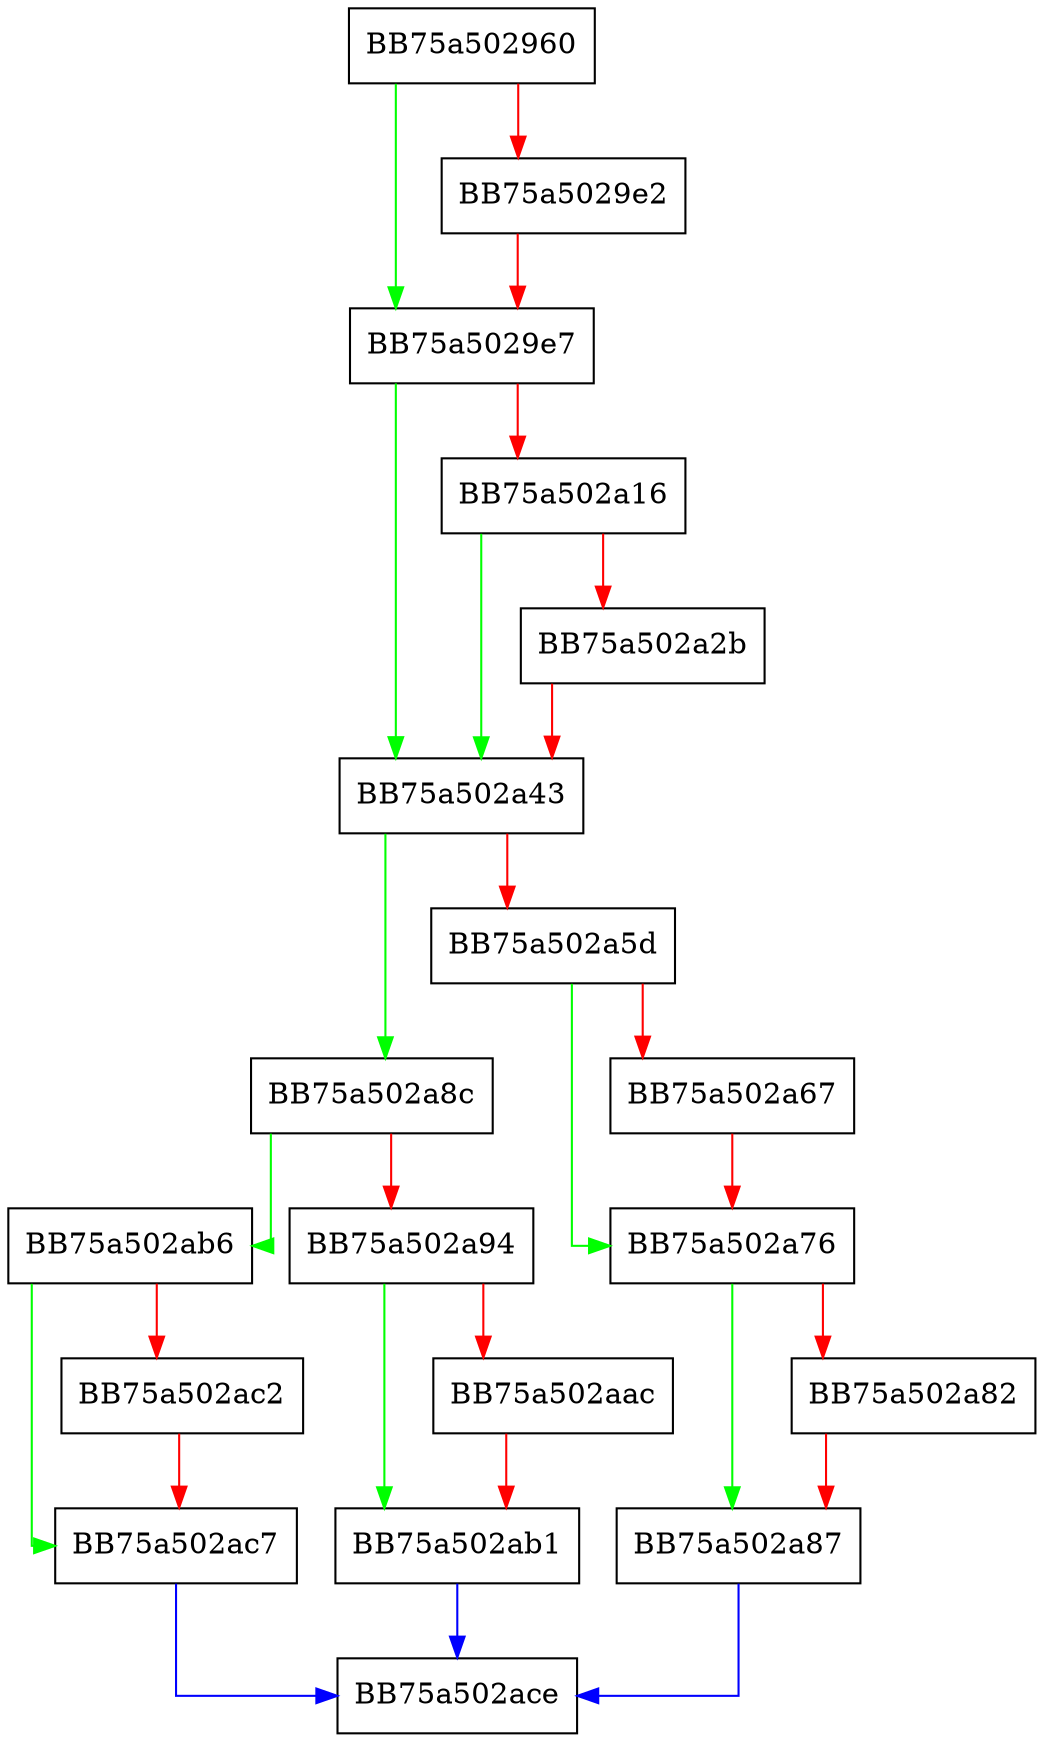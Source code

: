 digraph pe_register_named_breakpoint {
  node [shape="box"];
  graph [splines=ortho];
  BB75a502960 -> BB75a5029e7 [color="green"];
  BB75a502960 -> BB75a5029e2 [color="red"];
  BB75a5029e2 -> BB75a5029e7 [color="red"];
  BB75a5029e7 -> BB75a502a43 [color="green"];
  BB75a5029e7 -> BB75a502a16 [color="red"];
  BB75a502a16 -> BB75a502a43 [color="green"];
  BB75a502a16 -> BB75a502a2b [color="red"];
  BB75a502a2b -> BB75a502a43 [color="red"];
  BB75a502a43 -> BB75a502a8c [color="green"];
  BB75a502a43 -> BB75a502a5d [color="red"];
  BB75a502a5d -> BB75a502a76 [color="green"];
  BB75a502a5d -> BB75a502a67 [color="red"];
  BB75a502a67 -> BB75a502a76 [color="red"];
  BB75a502a76 -> BB75a502a87 [color="green"];
  BB75a502a76 -> BB75a502a82 [color="red"];
  BB75a502a82 -> BB75a502a87 [color="red"];
  BB75a502a87 -> BB75a502ace [color="blue"];
  BB75a502a8c -> BB75a502ab6 [color="green"];
  BB75a502a8c -> BB75a502a94 [color="red"];
  BB75a502a94 -> BB75a502ab1 [color="green"];
  BB75a502a94 -> BB75a502aac [color="red"];
  BB75a502aac -> BB75a502ab1 [color="red"];
  BB75a502ab1 -> BB75a502ace [color="blue"];
  BB75a502ab6 -> BB75a502ac7 [color="green"];
  BB75a502ab6 -> BB75a502ac2 [color="red"];
  BB75a502ac2 -> BB75a502ac7 [color="red"];
  BB75a502ac7 -> BB75a502ace [color="blue"];
}